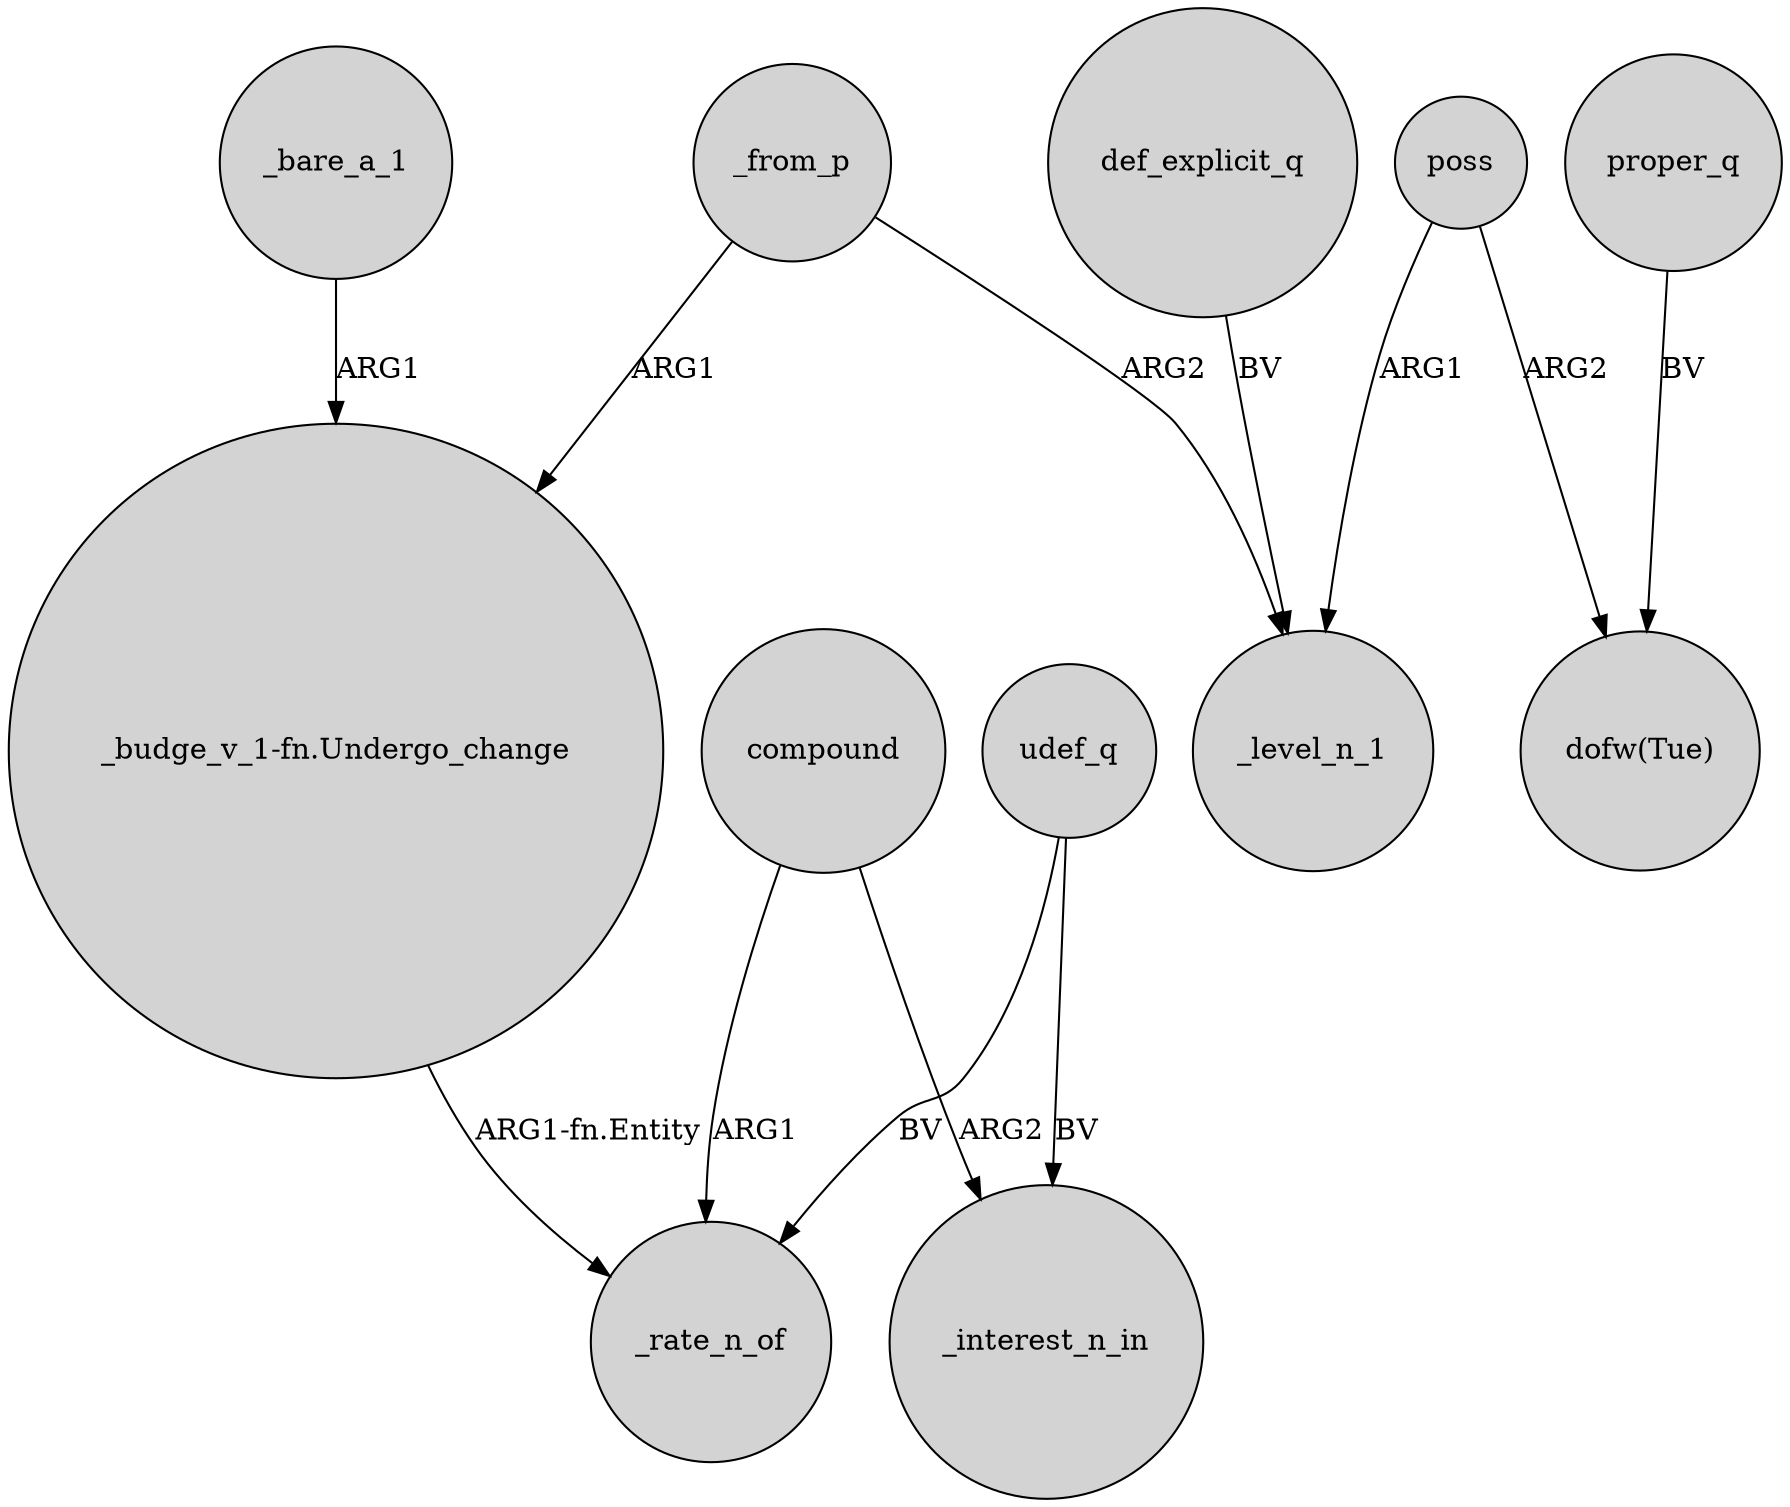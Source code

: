 digraph {
	node [shape=circle style=filled]
	udef_q -> _interest_n_in [label=BV]
	"_budge_v_1-fn.Undergo_change" -> _rate_n_of [label="ARG1-fn.Entity"]
	_from_p -> _level_n_1 [label=ARG2]
	compound -> _interest_n_in [label=ARG2]
	compound -> _rate_n_of [label=ARG1]
	udef_q -> _rate_n_of [label=BV]
	poss -> "dofw(Tue)" [label=ARG2]
	_from_p -> "_budge_v_1-fn.Undergo_change" [label=ARG1]
	poss -> _level_n_1 [label=ARG1]
	_bare_a_1 -> "_budge_v_1-fn.Undergo_change" [label=ARG1]
	def_explicit_q -> _level_n_1 [label=BV]
	proper_q -> "dofw(Tue)" [label=BV]
}
